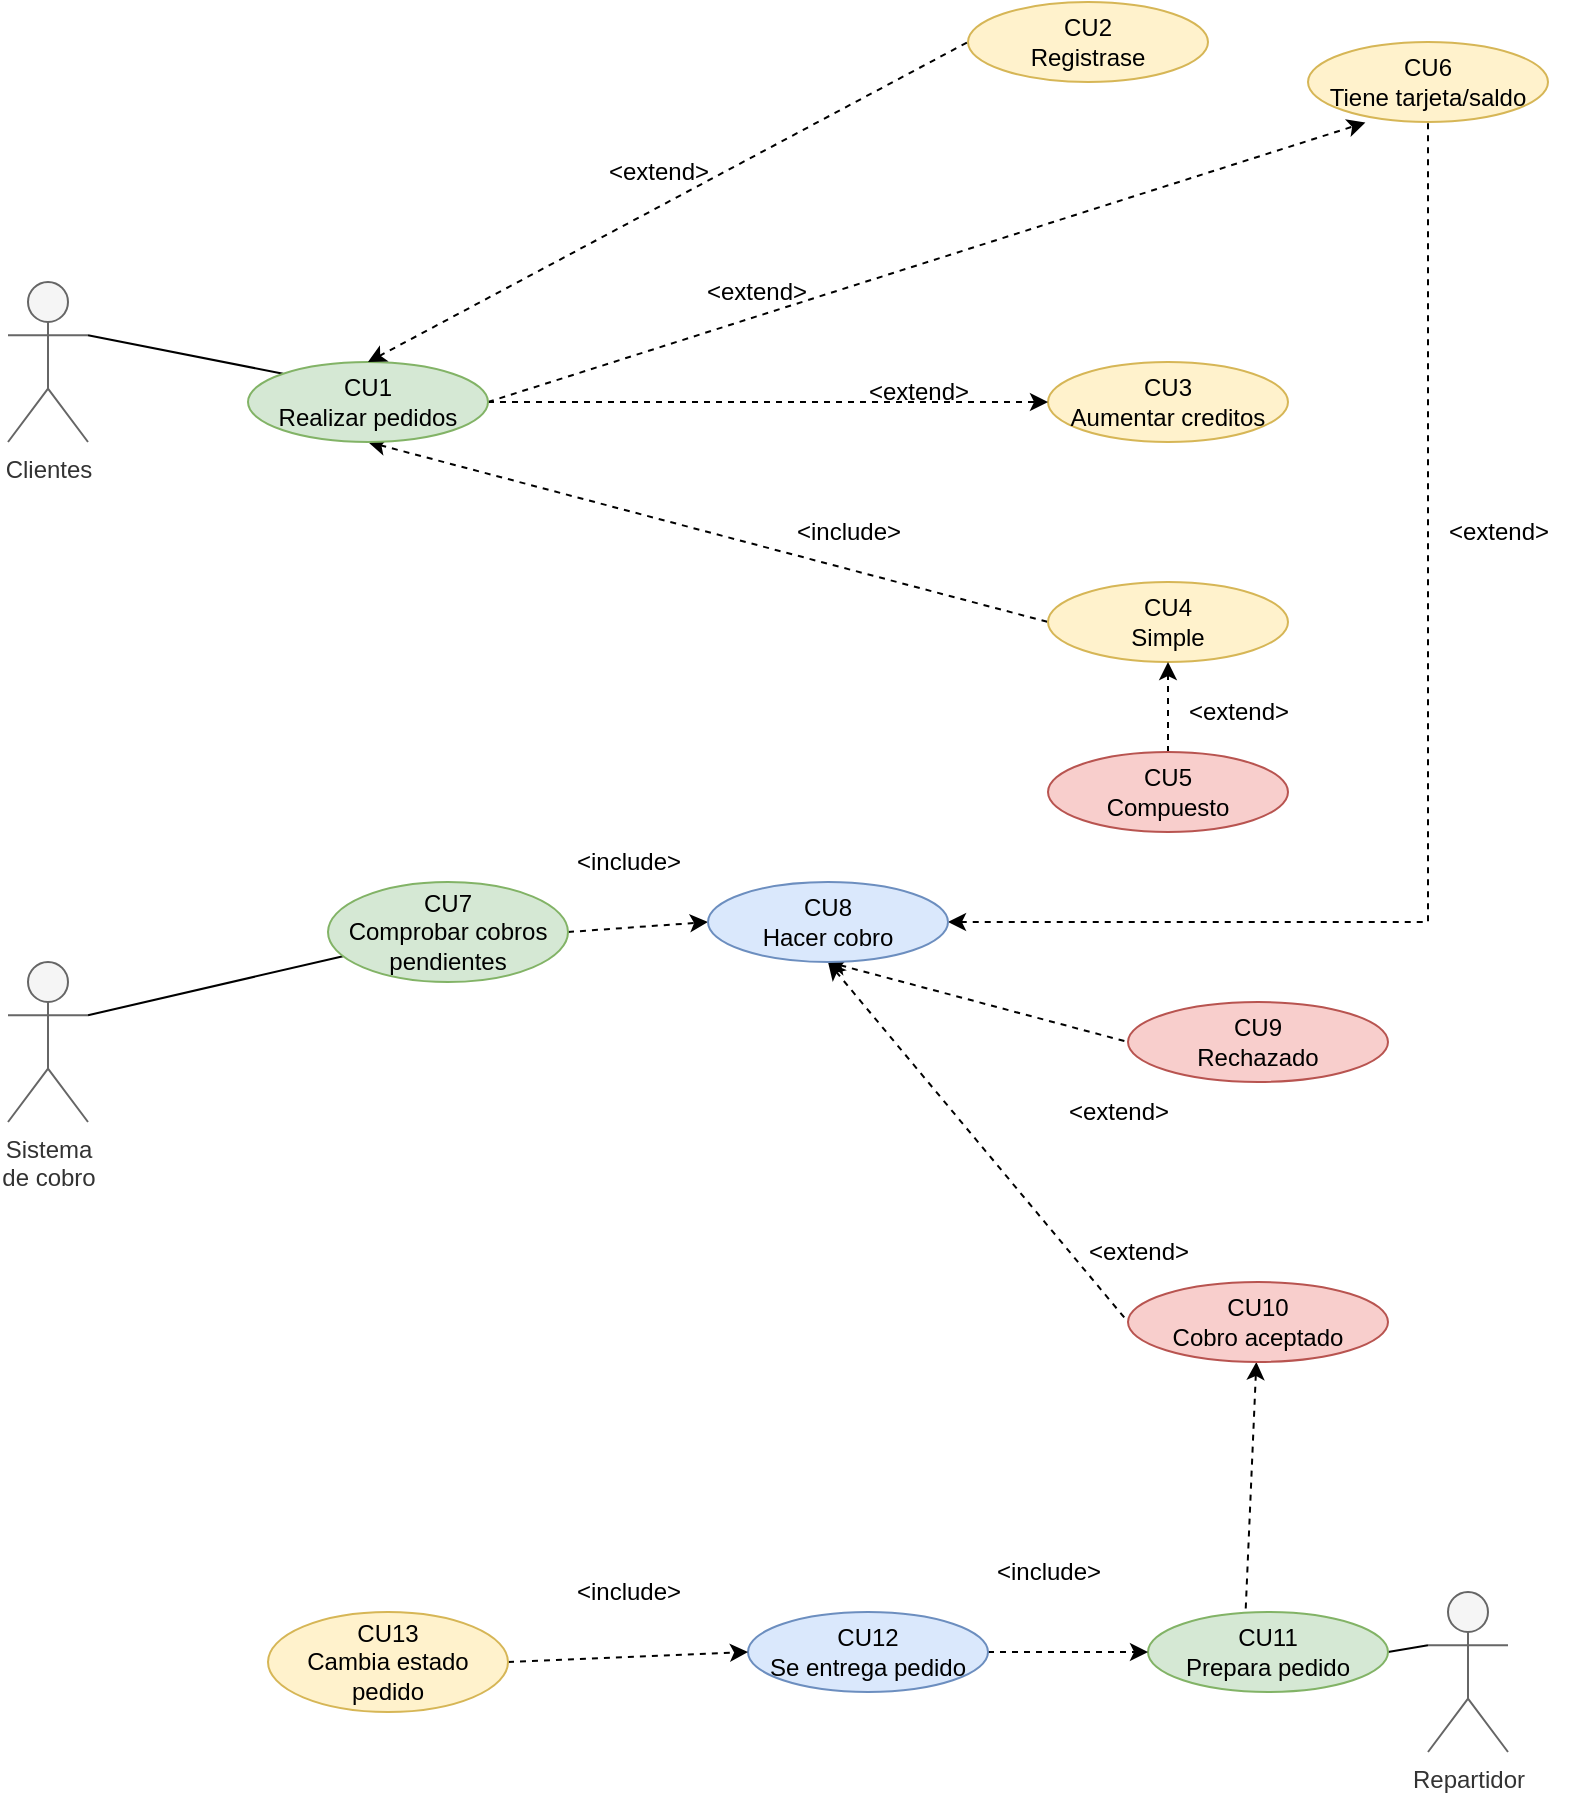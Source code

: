 <mxfile version="20.8.10" type="github">
  <diagram name="Página-1" id="IzqVcqCBE-OymFoglxDw">
    <mxGraphModel dx="1393" dy="804" grid="1" gridSize="10" guides="1" tooltips="1" connect="1" arrows="1" fold="1" page="1" pageScale="1" pageWidth="827" pageHeight="1169" math="0" shadow="0">
      <root>
        <mxCell id="0" />
        <mxCell id="1" parent="0" />
        <mxCell id="Zu1Xrpdnrst71lbhjZI9-1" style="rounded=0;orthogonalLoop=1;jettySize=auto;html=1;exitX=1;exitY=0.333;exitDx=0;exitDy=0;exitPerimeter=0;entryX=0;entryY=0;entryDx=0;entryDy=0;endArrow=none;endFill=0;" edge="1" parent="1" source="VZgD7tdJL95J3pAMKfJ2-1" target="VZgD7tdJL95J3pAMKfJ2-6">
          <mxGeometry relative="1" as="geometry" />
        </mxCell>
        <mxCell id="VZgD7tdJL95J3pAMKfJ2-1" value="Clientes" style="shape=umlActor;verticalLabelPosition=bottom;verticalAlign=top;html=1;outlineConnect=0;fillColor=#f5f5f5;fontColor=#333333;strokeColor=#666666;" parent="1" vertex="1">
          <mxGeometry x="40" y="180" width="40" height="80" as="geometry" />
        </mxCell>
        <mxCell id="VZgD7tdJL95J3pAMKfJ2-3" value="CU6&lt;br&gt;Tiene tarjeta/saldo" style="ellipse;whiteSpace=wrap;html=1;fillColor=#fff2cc;strokeColor=#d6b656;" parent="1" vertex="1">
          <mxGeometry x="690" y="60" width="120" height="40" as="geometry" />
        </mxCell>
        <mxCell id="VZgD7tdJL95J3pAMKfJ2-4" value="CU3&lt;br&gt;Aumentar creditos" style="ellipse;whiteSpace=wrap;html=1;fillColor=#fff2cc;strokeColor=#d6b656;" parent="1" vertex="1">
          <mxGeometry x="560" y="220" width="120" height="40" as="geometry" />
        </mxCell>
        <mxCell id="VZgD7tdJL95J3pAMKfJ2-44" style="edgeStyle=none;rounded=0;orthogonalLoop=1;jettySize=auto;html=1;exitX=1;exitY=0.5;exitDx=0;exitDy=0;entryX=0.239;entryY=1.007;entryDx=0;entryDy=0;entryPerimeter=0;dashed=1;strokeColor=default;startArrow=none;startFill=0;endArrow=classic;endFill=1;" parent="1" source="VZgD7tdJL95J3pAMKfJ2-6" target="VZgD7tdJL95J3pAMKfJ2-3" edge="1">
          <mxGeometry relative="1" as="geometry" />
        </mxCell>
        <mxCell id="VZgD7tdJL95J3pAMKfJ2-74" style="edgeStyle=none;rounded=0;orthogonalLoop=1;jettySize=auto;html=1;exitX=0.5;exitY=1;exitDx=0;exitDy=0;entryX=0;entryY=0.5;entryDx=0;entryDy=0;dashed=1;strokeColor=default;startArrow=classic;startFill=1;endArrow=none;endFill=0;" parent="1" source="VZgD7tdJL95J3pAMKfJ2-6" target="VZgD7tdJL95J3pAMKfJ2-72" edge="1">
          <mxGeometry relative="1" as="geometry" />
        </mxCell>
        <mxCell id="Zu1Xrpdnrst71lbhjZI9-5" style="edgeStyle=none;rounded=0;orthogonalLoop=1;jettySize=auto;html=1;exitX=1;exitY=0.5;exitDx=0;exitDy=0;entryX=0;entryY=0.5;entryDx=0;entryDy=0;dashed=1;endArrow=classic;endFill=1;" edge="1" parent="1" source="VZgD7tdJL95J3pAMKfJ2-6" target="VZgD7tdJL95J3pAMKfJ2-4">
          <mxGeometry relative="1" as="geometry" />
        </mxCell>
        <mxCell id="VZgD7tdJL95J3pAMKfJ2-6" value="CU1&lt;br&gt;Realizar pedidos" style="ellipse;whiteSpace=wrap;html=1;fillColor=#d5e8d4;strokeColor=#82b366;" parent="1" vertex="1">
          <mxGeometry x="160" y="220" width="120" height="40" as="geometry" />
        </mxCell>
        <mxCell id="VZgD7tdJL95J3pAMKfJ2-20" style="edgeStyle=none;rounded=0;orthogonalLoop=1;jettySize=auto;html=1;exitX=1;exitY=0.5;exitDx=0;exitDy=0;entryX=0;entryY=0.5;entryDx=0;entryDy=0;startArrow=none;startFill=0;endArrow=classic;endFill=1;dashed=1;" parent="1" source="VZgD7tdJL95J3pAMKfJ2-22" target="VZgD7tdJL95J3pAMKfJ2-16" edge="1">
          <mxGeometry relative="1" as="geometry" />
        </mxCell>
        <mxCell id="VZgD7tdJL95J3pAMKfJ2-23" style="rounded=0;orthogonalLoop=1;jettySize=auto;html=1;exitX=1;exitY=0.333;exitDx=0;exitDy=0;exitPerimeter=0;startArrow=none;startFill=0;endArrow=none;endFill=0;" parent="1" source="VZgD7tdJL95J3pAMKfJ2-11" target="VZgD7tdJL95J3pAMKfJ2-22" edge="1">
          <mxGeometry relative="1" as="geometry" />
        </mxCell>
        <mxCell id="VZgD7tdJL95J3pAMKfJ2-11" value="&lt;div&gt;Sistema &lt;br&gt;&lt;/div&gt;&lt;div&gt;de cobro&lt;/div&gt;" style="shape=umlActor;verticalLabelPosition=bottom;verticalAlign=top;html=1;outlineConnect=0;fillColor=#f5f5f5;fontColor=#333333;strokeColor=#666666;" parent="1" vertex="1">
          <mxGeometry x="40" y="520" width="40" height="80" as="geometry" />
        </mxCell>
        <mxCell id="VZgD7tdJL95J3pAMKfJ2-18" style="edgeStyle=orthogonalEdgeStyle;rounded=0;orthogonalLoop=1;jettySize=auto;html=1;exitX=1;exitY=0.5;exitDx=0;exitDy=0;entryX=0.5;entryY=1;entryDx=0;entryDy=0;dashed=1;startArrow=classic;startFill=1;endArrow=none;endFill=0;" parent="1" source="VZgD7tdJL95J3pAMKfJ2-16" target="VZgD7tdJL95J3pAMKfJ2-3" edge="1">
          <mxGeometry relative="1" as="geometry">
            <Array as="points">
              <mxPoint x="750" y="500" />
            </Array>
          </mxGeometry>
        </mxCell>
        <mxCell id="VZgD7tdJL95J3pAMKfJ2-76" style="edgeStyle=none;rounded=0;orthogonalLoop=1;jettySize=auto;html=1;exitX=0.5;exitY=1;exitDx=0;exitDy=0;entryX=0;entryY=0.5;entryDx=0;entryDy=0;dashed=1;strokeColor=default;startArrow=classic;startFill=1;endArrow=none;endFill=0;" parent="1" source="VZgD7tdJL95J3pAMKfJ2-16" target="VZgD7tdJL95J3pAMKfJ2-54" edge="1">
          <mxGeometry relative="1" as="geometry" />
        </mxCell>
        <mxCell id="VZgD7tdJL95J3pAMKfJ2-78" style="edgeStyle=none;rounded=0;orthogonalLoop=1;jettySize=auto;html=1;exitX=0.5;exitY=1;exitDx=0;exitDy=0;entryX=0;entryY=0.5;entryDx=0;entryDy=0;dashed=1;strokeColor=default;startArrow=classic;startFill=1;endArrow=none;endFill=0;" parent="1" source="VZgD7tdJL95J3pAMKfJ2-16" target="VZgD7tdJL95J3pAMKfJ2-56" edge="1">
          <mxGeometry relative="1" as="geometry" />
        </mxCell>
        <mxCell id="VZgD7tdJL95J3pAMKfJ2-16" value="CU8&lt;br&gt;Hacer cobro" style="ellipse;whiteSpace=wrap;html=1;fillColor=#dae8fc;strokeColor=#6c8ebf;" parent="1" vertex="1">
          <mxGeometry x="390" y="480" width="120" height="40" as="geometry" />
        </mxCell>
        <mxCell id="VZgD7tdJL95J3pAMKfJ2-19" value="&amp;lt;extend&amp;gt;" style="text;html=1;align=center;verticalAlign=middle;resizable=0;points=[];autosize=1;strokeColor=none;fillColor=none;" parent="1" vertex="1">
          <mxGeometry x="750" y="290" width="70" height="30" as="geometry" />
        </mxCell>
        <mxCell id="VZgD7tdJL95J3pAMKfJ2-22" value="&lt;div&gt;CU7&lt;br&gt;&lt;/div&gt;&lt;div&gt;Comprobar cobros &lt;br&gt;&lt;/div&gt;&lt;div&gt;pendientes&lt;br&gt;&lt;/div&gt;" style="ellipse;whiteSpace=wrap;html=1;fillColor=#d5e8d4;strokeColor=#82b366;" parent="1" vertex="1">
          <mxGeometry x="200" y="480" width="120" height="50" as="geometry" />
        </mxCell>
        <mxCell id="VZgD7tdJL95J3pAMKfJ2-24" value="&amp;lt;include&amp;gt;" style="text;html=1;align=center;verticalAlign=middle;resizable=0;points=[];autosize=1;strokeColor=none;fillColor=none;" parent="1" vertex="1">
          <mxGeometry x="310" y="455" width="80" height="30" as="geometry" />
        </mxCell>
        <mxCell id="VZgD7tdJL95J3pAMKfJ2-39" value="CU2&lt;br&gt;Registrase" style="ellipse;whiteSpace=wrap;html=1;fillColor=#fff2cc;strokeColor=#d6b656;" parent="1" vertex="1">
          <mxGeometry x="520" y="40" width="120" height="40" as="geometry" />
        </mxCell>
        <mxCell id="VZgD7tdJL95J3pAMKfJ2-42" value="&amp;lt;extend&amp;gt;" style="text;html=1;align=center;verticalAlign=middle;resizable=0;points=[];autosize=1;strokeColor=none;fillColor=none;" parent="1" vertex="1">
          <mxGeometry x="330" y="110" width="70" height="30" as="geometry" />
        </mxCell>
        <mxCell id="VZgD7tdJL95J3pAMKfJ2-43" value="&amp;lt;extend&amp;gt;" style="text;html=1;align=center;verticalAlign=middle;resizable=0;points=[];autosize=1;strokeColor=none;fillColor=none;" parent="1" vertex="1">
          <mxGeometry x="379" y="170" width="70" height="30" as="geometry" />
        </mxCell>
        <mxCell id="VZgD7tdJL95J3pAMKfJ2-48" style="edgeStyle=none;rounded=0;orthogonalLoop=1;jettySize=auto;html=1;exitX=0.5;exitY=0;exitDx=0;exitDy=0;entryX=0;entryY=0.5;entryDx=0;entryDy=0;dashed=1;strokeColor=default;startArrow=classic;startFill=1;endArrow=none;endFill=0;" parent="1" source="VZgD7tdJL95J3pAMKfJ2-6" target="VZgD7tdJL95J3pAMKfJ2-39" edge="1">
          <mxGeometry relative="1" as="geometry">
            <mxPoint x="360" y="100" as="sourcePoint" />
          </mxGeometry>
        </mxCell>
        <mxCell id="VZgD7tdJL95J3pAMKfJ2-54" value="CU9&lt;br&gt;Rechazado" style="ellipse;whiteSpace=wrap;html=1;fillColor=#f8cecc;strokeColor=#b85450;" parent="1" vertex="1">
          <mxGeometry x="600" y="540" width="130" height="40" as="geometry" />
        </mxCell>
        <mxCell id="VZgD7tdJL95J3pAMKfJ2-65" style="edgeStyle=none;rounded=0;orthogonalLoop=1;jettySize=auto;html=1;entryX=0.406;entryY=0.043;entryDx=0;entryDy=0;entryPerimeter=0;strokeColor=default;startArrow=classic;startFill=1;endArrow=none;endFill=0;dashed=1;" parent="1" source="VZgD7tdJL95J3pAMKfJ2-56" target="VZgD7tdJL95J3pAMKfJ2-62" edge="1">
          <mxGeometry relative="1" as="geometry" />
        </mxCell>
        <mxCell id="VZgD7tdJL95J3pAMKfJ2-56" value="CU10&lt;br&gt;Cobro aceptado" style="ellipse;whiteSpace=wrap;html=1;fillColor=#f8cecc;strokeColor=#b85450;" parent="1" vertex="1">
          <mxGeometry x="600" y="680" width="130" height="40" as="geometry" />
        </mxCell>
        <mxCell id="VZgD7tdJL95J3pAMKfJ2-58" value="&amp;lt;extend&amp;gt;" style="text;html=1;align=center;verticalAlign=middle;resizable=0;points=[];autosize=1;strokeColor=none;fillColor=none;" parent="1" vertex="1">
          <mxGeometry x="570" y="650" width="70" height="30" as="geometry" />
        </mxCell>
        <mxCell id="VZgD7tdJL95J3pAMKfJ2-59" value="&amp;lt;extend&amp;gt;" style="text;html=1;align=center;verticalAlign=middle;resizable=0;points=[];autosize=1;strokeColor=none;fillColor=none;" parent="1" vertex="1">
          <mxGeometry x="560" y="580" width="70" height="30" as="geometry" />
        </mxCell>
        <mxCell id="VZgD7tdJL95J3pAMKfJ2-64" style="edgeStyle=none;rounded=0;orthogonalLoop=1;jettySize=auto;html=1;exitX=0;exitY=0.333;exitDx=0;exitDy=0;exitPerimeter=0;entryX=1;entryY=0.5;entryDx=0;entryDy=0;strokeColor=default;startArrow=none;startFill=0;endArrow=none;endFill=0;" parent="1" source="VZgD7tdJL95J3pAMKfJ2-61" target="VZgD7tdJL95J3pAMKfJ2-62" edge="1">
          <mxGeometry relative="1" as="geometry" />
        </mxCell>
        <mxCell id="VZgD7tdJL95J3pAMKfJ2-61" value="Repartidor" style="shape=umlActor;verticalLabelPosition=bottom;verticalAlign=top;html=1;outlineConnect=0;fillColor=#f5f5f5;fontColor=#333333;strokeColor=#666666;" parent="1" vertex="1">
          <mxGeometry x="750" y="835" width="40" height="80" as="geometry" />
        </mxCell>
        <mxCell id="VZgD7tdJL95J3pAMKfJ2-62" value="CU11&lt;br&gt;Prepara pedido" style="ellipse;whiteSpace=wrap;html=1;fillColor=#d5e8d4;strokeColor=#82b366;" parent="1" vertex="1">
          <mxGeometry x="610" y="845" width="120" height="40" as="geometry" />
        </mxCell>
        <mxCell id="VZgD7tdJL95J3pAMKfJ2-67" style="edgeStyle=none;rounded=0;orthogonalLoop=1;jettySize=auto;html=1;exitX=1;exitY=0.5;exitDx=0;exitDy=0;entryX=0;entryY=0.5;entryDx=0;entryDy=0;dashed=1;strokeColor=default;startArrow=none;startFill=0;endArrow=classic;endFill=1;" parent="1" source="VZgD7tdJL95J3pAMKfJ2-66" target="VZgD7tdJL95J3pAMKfJ2-62" edge="1">
          <mxGeometry relative="1" as="geometry" />
        </mxCell>
        <mxCell id="VZgD7tdJL95J3pAMKfJ2-66" value="CU12&lt;br&gt;Se entrega pedido" style="ellipse;whiteSpace=wrap;html=1;fillColor=#dae8fc;strokeColor=#6c8ebf;" parent="1" vertex="1">
          <mxGeometry x="410" y="845" width="120" height="40" as="geometry" />
        </mxCell>
        <mxCell id="VZgD7tdJL95J3pAMKfJ2-68" value="&amp;lt;include&amp;gt;" style="text;html=1;align=center;verticalAlign=middle;resizable=0;points=[];autosize=1;strokeColor=none;fillColor=none;" parent="1" vertex="1">
          <mxGeometry x="520" y="810" width="80" height="30" as="geometry" />
        </mxCell>
        <mxCell id="VZgD7tdJL95J3pAMKfJ2-70" style="edgeStyle=none;rounded=0;orthogonalLoop=1;jettySize=auto;html=1;exitX=1;exitY=0.5;exitDx=0;exitDy=0;entryX=0;entryY=0.5;entryDx=0;entryDy=0;dashed=1;strokeColor=default;startArrow=none;startFill=0;endArrow=classic;endFill=1;" parent="1" source="VZgD7tdJL95J3pAMKfJ2-69" target="VZgD7tdJL95J3pAMKfJ2-66" edge="1">
          <mxGeometry relative="1" as="geometry" />
        </mxCell>
        <mxCell id="VZgD7tdJL95J3pAMKfJ2-69" value="CU13&lt;br&gt;Cambia estado pedido" style="ellipse;whiteSpace=wrap;html=1;fillColor=#fff2cc;strokeColor=#d6b656;" parent="1" vertex="1">
          <mxGeometry x="170" y="845" width="120" height="50" as="geometry" />
        </mxCell>
        <mxCell id="VZgD7tdJL95J3pAMKfJ2-71" value="&amp;lt;include&amp;gt;" style="text;html=1;align=center;verticalAlign=middle;resizable=0;points=[];autosize=1;strokeColor=none;fillColor=none;" parent="1" vertex="1">
          <mxGeometry x="310" y="820" width="80" height="30" as="geometry" />
        </mxCell>
        <mxCell id="VZgD7tdJL95J3pAMKfJ2-72" value="CU4&lt;br&gt;Simple" style="ellipse;whiteSpace=wrap;html=1;fillColor=#fff2cc;strokeColor=#d6b656;" parent="1" vertex="1">
          <mxGeometry x="560" y="330" width="120" height="40" as="geometry" />
        </mxCell>
        <mxCell id="Zu1Xrpdnrst71lbhjZI9-2" style="edgeStyle=none;rounded=0;orthogonalLoop=1;jettySize=auto;html=1;exitX=0.5;exitY=0;exitDx=0;exitDy=0;entryX=0.5;entryY=1;entryDx=0;entryDy=0;endArrow=classic;endFill=1;dashed=1;" edge="1" parent="1" source="VZgD7tdJL95J3pAMKfJ2-73" target="VZgD7tdJL95J3pAMKfJ2-72">
          <mxGeometry relative="1" as="geometry" />
        </mxCell>
        <mxCell id="VZgD7tdJL95J3pAMKfJ2-73" value="CU5&lt;br&gt;Compuesto" style="ellipse;whiteSpace=wrap;html=1;fillColor=#f8cecc;strokeColor=#b85450;" parent="1" vertex="1">
          <mxGeometry x="560" y="415" width="120" height="40" as="geometry" />
        </mxCell>
        <mxCell id="VZgD7tdJL95J3pAMKfJ2-77" style="edgeStyle=none;rounded=0;orthogonalLoop=1;jettySize=auto;html=1;entryX=0.5;entryY=1;entryDx=0;entryDy=0;dashed=1;strokeColor=default;startArrow=classic;startFill=1;endArrow=none;endFill=0;" parent="1" source="VZgD7tdJL95J3pAMKfJ2-16" target="VZgD7tdJL95J3pAMKfJ2-16" edge="1">
          <mxGeometry relative="1" as="geometry" />
        </mxCell>
        <mxCell id="Zu1Xrpdnrst71lbhjZI9-3" value="&amp;lt;extend&amp;gt;" style="text;html=1;align=center;verticalAlign=middle;resizable=0;points=[];autosize=1;strokeColor=none;fillColor=none;" vertex="1" parent="1">
          <mxGeometry x="620" y="380" width="70" height="30" as="geometry" />
        </mxCell>
        <mxCell id="Zu1Xrpdnrst71lbhjZI9-4" value="&amp;lt;include&amp;gt;" style="text;html=1;align=center;verticalAlign=middle;resizable=0;points=[];autosize=1;strokeColor=none;fillColor=none;" vertex="1" parent="1">
          <mxGeometry x="420" y="290" width="80" height="30" as="geometry" />
        </mxCell>
        <mxCell id="Zu1Xrpdnrst71lbhjZI9-6" value="&amp;lt;extend&amp;gt;" style="text;html=1;align=center;verticalAlign=middle;resizable=0;points=[];autosize=1;strokeColor=none;fillColor=none;" vertex="1" parent="1">
          <mxGeometry x="460" y="220" width="70" height="30" as="geometry" />
        </mxCell>
      </root>
    </mxGraphModel>
  </diagram>
</mxfile>
